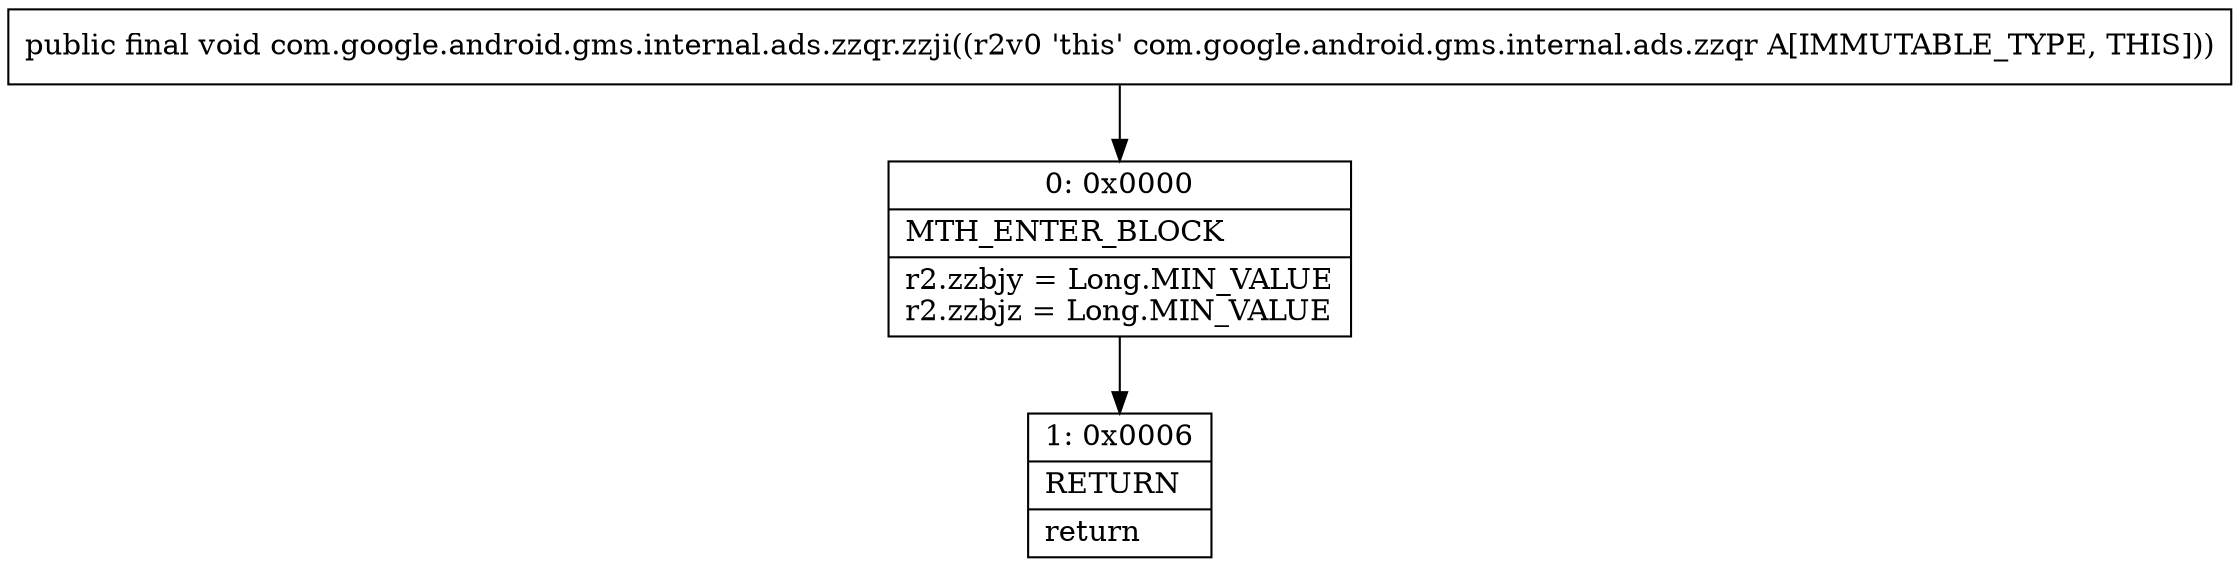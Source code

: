 digraph "CFG forcom.google.android.gms.internal.ads.zzqr.zzji()V" {
Node_0 [shape=record,label="{0\:\ 0x0000|MTH_ENTER_BLOCK\l|r2.zzbjy = Long.MIN_VALUE\lr2.zzbjz = Long.MIN_VALUE\l}"];
Node_1 [shape=record,label="{1\:\ 0x0006|RETURN\l|return\l}"];
MethodNode[shape=record,label="{public final void com.google.android.gms.internal.ads.zzqr.zzji((r2v0 'this' com.google.android.gms.internal.ads.zzqr A[IMMUTABLE_TYPE, THIS])) }"];
MethodNode -> Node_0;
Node_0 -> Node_1;
}

